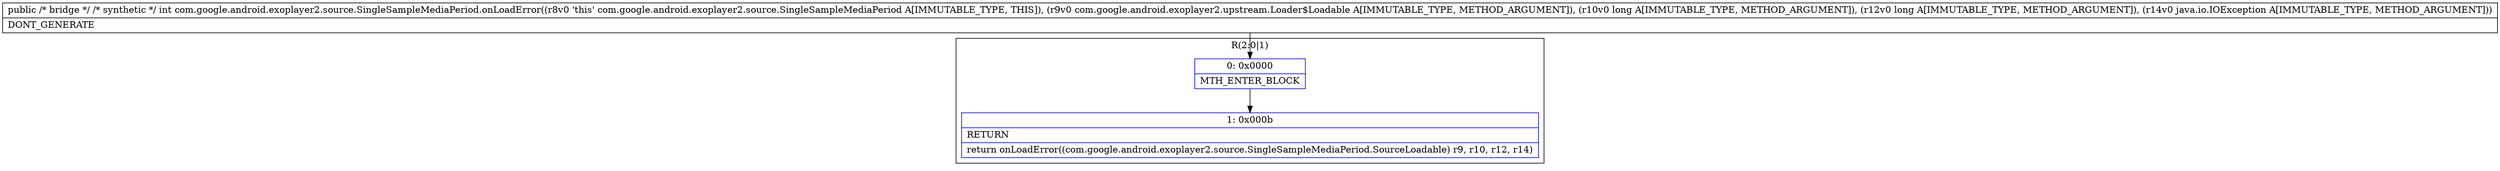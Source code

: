 digraph "CFG forcom.google.android.exoplayer2.source.SingleSampleMediaPeriod.onLoadError(Lcom\/google\/android\/exoplayer2\/upstream\/Loader$Loadable;JJLjava\/io\/IOException;)I" {
subgraph cluster_Region_975302864 {
label = "R(2:0|1)";
node [shape=record,color=blue];
Node_0 [shape=record,label="{0\:\ 0x0000|MTH_ENTER_BLOCK\l}"];
Node_1 [shape=record,label="{1\:\ 0x000b|RETURN\l|return onLoadError((com.google.android.exoplayer2.source.SingleSampleMediaPeriod.SourceLoadable) r9, r10, r12, r14)\l}"];
}
MethodNode[shape=record,label="{public \/* bridge *\/ \/* synthetic *\/ int com.google.android.exoplayer2.source.SingleSampleMediaPeriod.onLoadError((r8v0 'this' com.google.android.exoplayer2.source.SingleSampleMediaPeriod A[IMMUTABLE_TYPE, THIS]), (r9v0 com.google.android.exoplayer2.upstream.Loader$Loadable A[IMMUTABLE_TYPE, METHOD_ARGUMENT]), (r10v0 long A[IMMUTABLE_TYPE, METHOD_ARGUMENT]), (r12v0 long A[IMMUTABLE_TYPE, METHOD_ARGUMENT]), (r14v0 java.io.IOException A[IMMUTABLE_TYPE, METHOD_ARGUMENT]))  | DONT_GENERATE\l}"];
MethodNode -> Node_0;
Node_0 -> Node_1;
}

